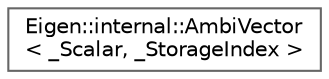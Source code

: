 digraph "Graphical Class Hierarchy"
{
 // LATEX_PDF_SIZE
  bgcolor="transparent";
  edge [fontname=Helvetica,fontsize=10,labelfontname=Helvetica,labelfontsize=10];
  node [fontname=Helvetica,fontsize=10,shape=box,height=0.2,width=0.4];
  rankdir="LR";
  Node0 [id="Node000000",label="Eigen::internal::AmbiVector\l\< _Scalar, _StorageIndex \>",height=0.2,width=0.4,color="grey40", fillcolor="white", style="filled",URL="$classEigen_1_1internal_1_1AmbiVector.html",tooltip=" "];
}
